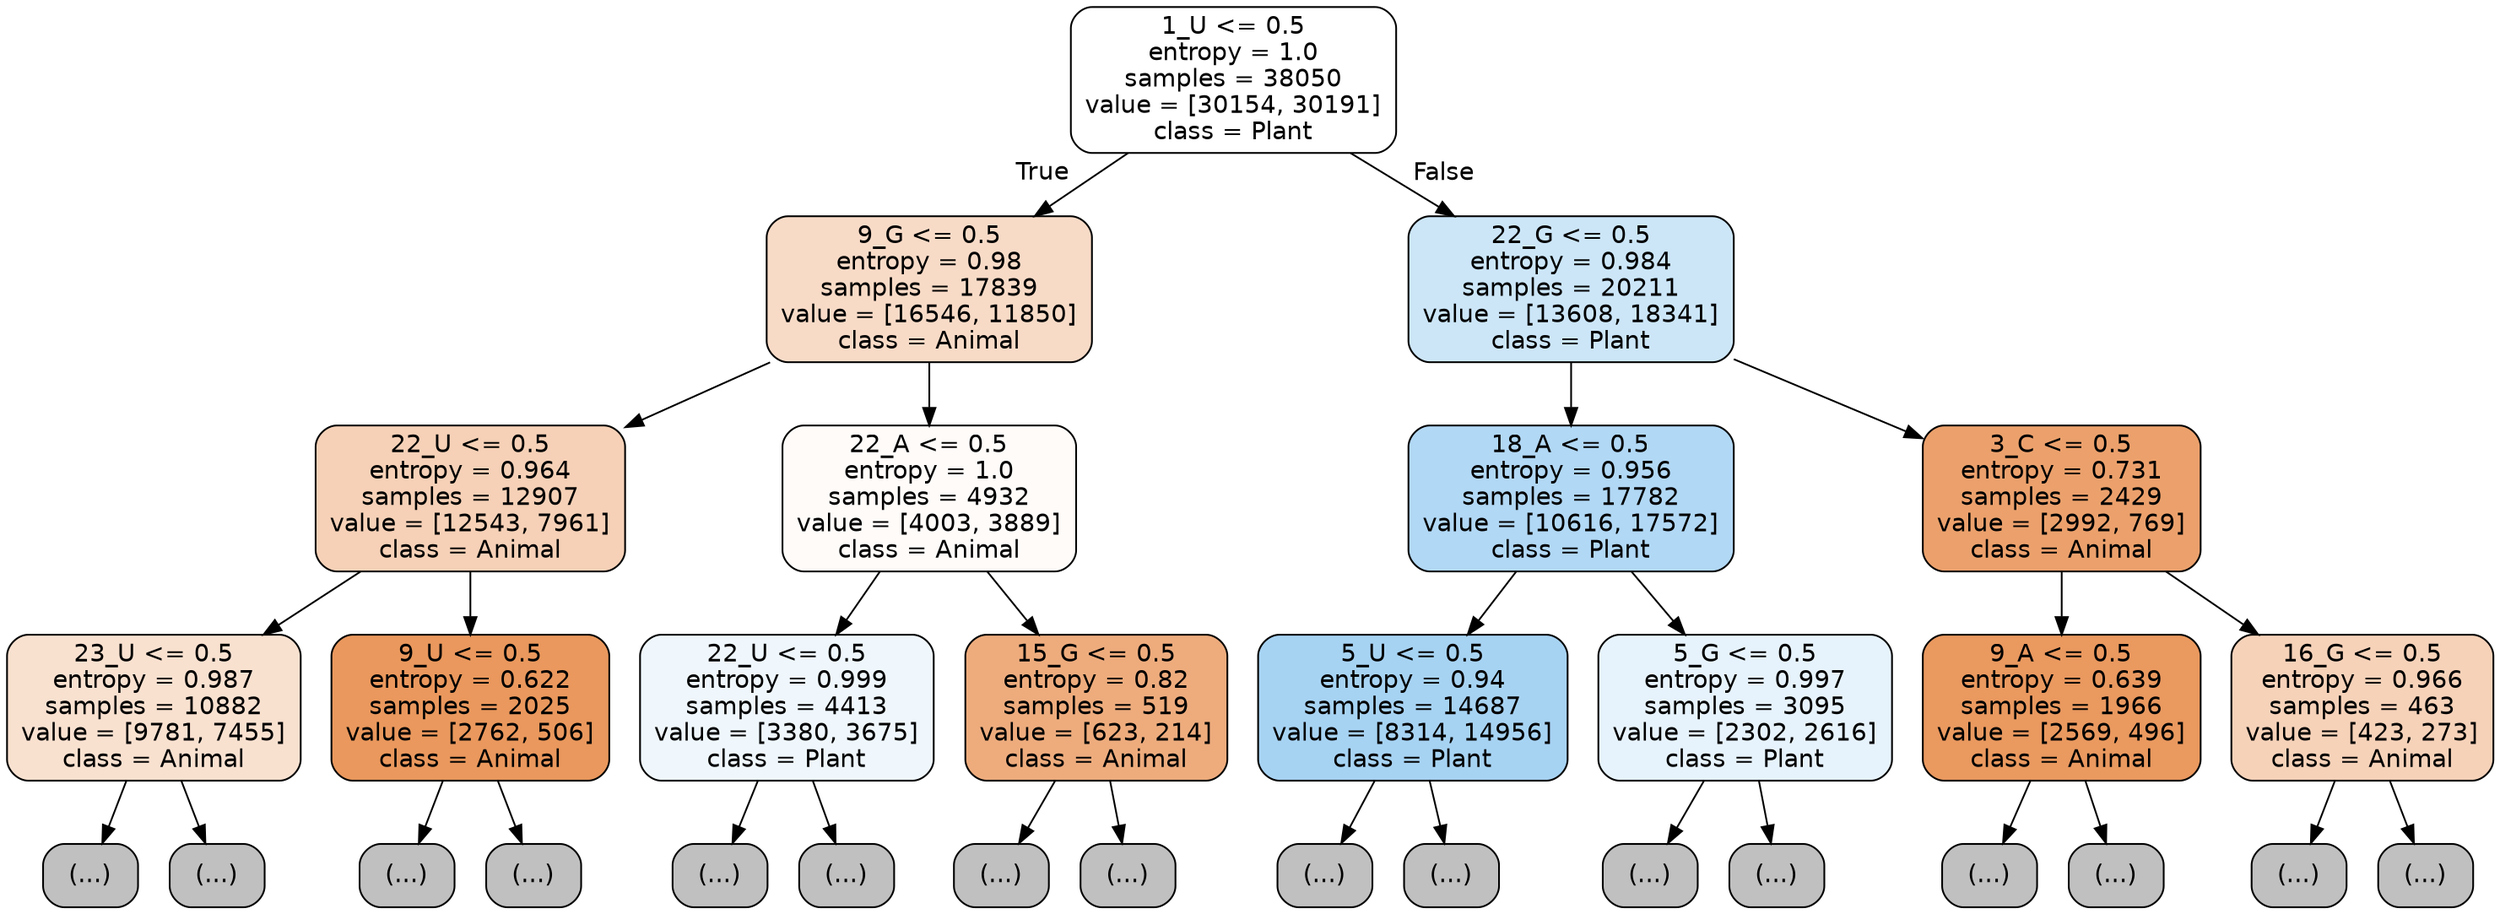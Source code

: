 digraph Tree {
node [shape=box, style="filled, rounded", color="black", fontname="helvetica"] ;
edge [fontname="helvetica"] ;
0 [label="1_U <= 0.5\nentropy = 1.0\nsamples = 38050\nvalue = [30154, 30191]\nclass = Plant", fillcolor="#ffffff"] ;
1 [label="9_G <= 0.5\nentropy = 0.98\nsamples = 17839\nvalue = [16546, 11850]\nclass = Animal", fillcolor="#f8dbc7"] ;
0 -> 1 [labeldistance=2.5, labelangle=45, headlabel="True"] ;
2 [label="22_U <= 0.5\nentropy = 0.964\nsamples = 12907\nvalue = [12543, 7961]\nclass = Animal", fillcolor="#f6d1b7"] ;
1 -> 2 ;
3 [label="23_U <= 0.5\nentropy = 0.987\nsamples = 10882\nvalue = [9781, 7455]\nclass = Animal", fillcolor="#f9e1d0"] ;
2 -> 3 ;
4 [label="(...)", fillcolor="#C0C0C0"] ;
3 -> 4 ;
6051 [label="(...)", fillcolor="#C0C0C0"] ;
3 -> 6051 ;
6310 [label="9_U <= 0.5\nentropy = 0.622\nsamples = 2025\nvalue = [2762, 506]\nclass = Animal", fillcolor="#ea985d"] ;
2 -> 6310 ;
6311 [label="(...)", fillcolor="#C0C0C0"] ;
6310 -> 6311 ;
6786 [label="(...)", fillcolor="#C0C0C0"] ;
6310 -> 6786 ;
7101 [label="22_A <= 0.5\nentropy = 1.0\nsamples = 4932\nvalue = [4003, 3889]\nclass = Animal", fillcolor="#fefbf9"] ;
1 -> 7101 ;
7102 [label="22_U <= 0.5\nentropy = 0.999\nsamples = 4413\nvalue = [3380, 3675]\nclass = Plant", fillcolor="#eff7fd"] ;
7101 -> 7102 ;
7103 [label="(...)", fillcolor="#C0C0C0"] ;
7102 -> 7103 ;
8948 [label="(...)", fillcolor="#C0C0C0"] ;
7102 -> 8948 ;
9195 [label="15_G <= 0.5\nentropy = 0.82\nsamples = 519\nvalue = [623, 214]\nclass = Animal", fillcolor="#eeac7d"] ;
7101 -> 9195 ;
9196 [label="(...)", fillcolor="#C0C0C0"] ;
9195 -> 9196 ;
9375 [label="(...)", fillcolor="#C0C0C0"] ;
9195 -> 9375 ;
9440 [label="22_G <= 0.5\nentropy = 0.984\nsamples = 20211\nvalue = [13608, 18341]\nclass = Plant", fillcolor="#cce6f8"] ;
0 -> 9440 [labeldistance=2.5, labelangle=-45, headlabel="False"] ;
9441 [label="18_A <= 0.5\nentropy = 0.956\nsamples = 17782\nvalue = [10616, 17572]\nclass = Plant", fillcolor="#b1d8f5"] ;
9440 -> 9441 ;
9442 [label="5_U <= 0.5\nentropy = 0.94\nsamples = 14687\nvalue = [8314, 14956]\nclass = Plant", fillcolor="#a7d3f3"] ;
9441 -> 9442 ;
9443 [label="(...)", fillcolor="#C0C0C0"] ;
9442 -> 9443 ;
13098 [label="(...)", fillcolor="#C0C0C0"] ;
9442 -> 13098 ;
14355 [label="5_G <= 0.5\nentropy = 0.997\nsamples = 3095\nvalue = [2302, 2616]\nclass = Plant", fillcolor="#e7f3fc"] ;
9441 -> 14355 ;
14356 [label="(...)", fillcolor="#C0C0C0"] ;
14355 -> 14356 ;
15421 [label="(...)", fillcolor="#C0C0C0"] ;
14355 -> 15421 ;
15802 [label="3_C <= 0.5\nentropy = 0.731\nsamples = 2429\nvalue = [2992, 769]\nclass = Animal", fillcolor="#eca16c"] ;
9440 -> 15802 ;
15803 [label="9_A <= 0.5\nentropy = 0.639\nsamples = 1966\nvalue = [2569, 496]\nclass = Animal", fillcolor="#ea995f"] ;
15802 -> 15803 ;
15804 [label="(...)", fillcolor="#C0C0C0"] ;
15803 -> 15804 ;
16285 [label="(...)", fillcolor="#C0C0C0"] ;
15803 -> 16285 ;
16460 [label="16_G <= 0.5\nentropy = 0.966\nsamples = 463\nvalue = [423, 273]\nclass = Animal", fillcolor="#f6d2b9"] ;
15802 -> 16460 ;
16461 [label="(...)", fillcolor="#C0C0C0"] ;
16460 -> 16461 ;
16606 [label="(...)", fillcolor="#C0C0C0"] ;
16460 -> 16606 ;
}